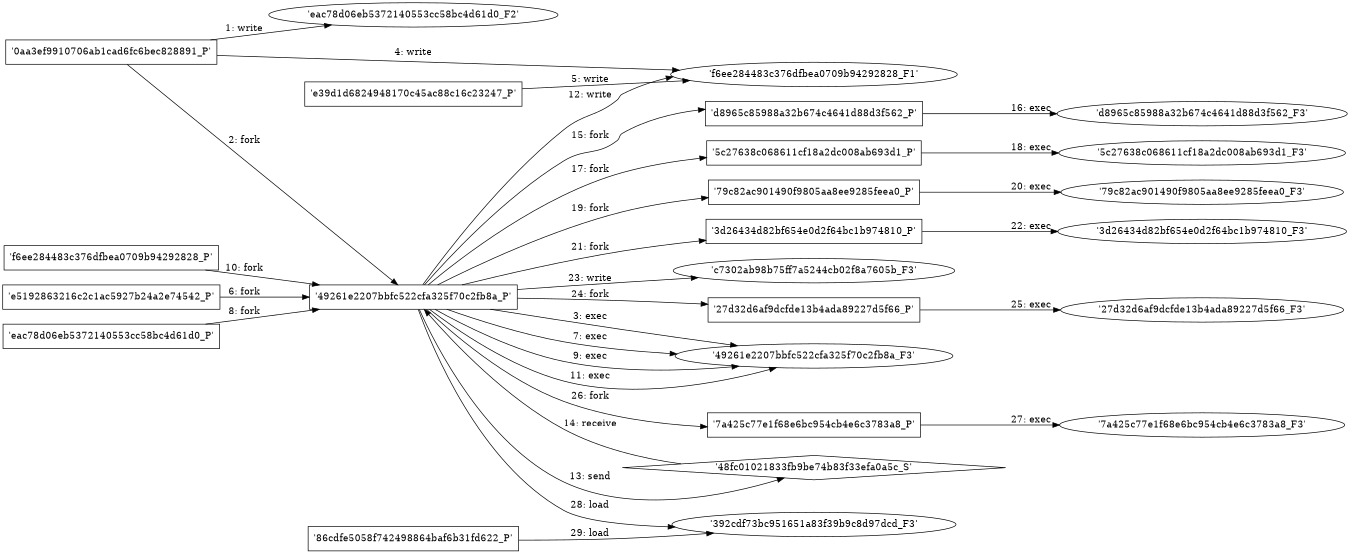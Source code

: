 digraph "D:\Learning\Paper\apt\基于CTI的攻击预警\Dataset\攻击图\ASGfromALLCTI\Sefnit’s Tor botnet C&C details.dot" {
rankdir="LR"
size="9"
fixedsize="false"
splines="true"
nodesep=0.3
ranksep=0
fontsize=10
overlap="scalexy"
engine= "neato"
	"'eac78d06eb5372140553cc58bc4d61d0_F2'" [node_type=file shape=ellipse]
	"'0aa3ef9910706ab1cad6fc6bec828891_P'" [node_type=Process shape=box]
	"'0aa3ef9910706ab1cad6fc6bec828891_P'" -> "'eac78d06eb5372140553cc58bc4d61d0_F2'" [label="1: write"]
	"'0aa3ef9910706ab1cad6fc6bec828891_P'" [node_type=Process shape=box]
	"'49261e2207bbfc522cfa325f70c2fb8a_P'" [node_type=Process shape=box]
	"'0aa3ef9910706ab1cad6fc6bec828891_P'" -> "'49261e2207bbfc522cfa325f70c2fb8a_P'" [label="2: fork"]
	"'49261e2207bbfc522cfa325f70c2fb8a_P'" [node_type=Process shape=box]
	"'49261e2207bbfc522cfa325f70c2fb8a_F3'" [node_type=File shape=ellipse]
	"'49261e2207bbfc522cfa325f70c2fb8a_P'" -> "'49261e2207bbfc522cfa325f70c2fb8a_F3'" [label="3: exec"]
	"'f6ee284483c376dfbea0709b94292828_F1'" [node_type=file shape=ellipse]
	"'0aa3ef9910706ab1cad6fc6bec828891_P'" [node_type=Process shape=box]
	"'0aa3ef9910706ab1cad6fc6bec828891_P'" -> "'f6ee284483c376dfbea0709b94292828_F1'" [label="4: write"]
	"'f6ee284483c376dfbea0709b94292828_F1'" [node_type=file shape=ellipse]
	"'e39d1d6824948170c45ac88c16c23247_P'" [node_type=Process shape=box]
	"'e39d1d6824948170c45ac88c16c23247_P'" -> "'f6ee284483c376dfbea0709b94292828_F1'" [label="5: write"]
	"'e5192863216c2c1ac5927b24a2e74542_P'" [node_type=Process shape=box]
	"'49261e2207bbfc522cfa325f70c2fb8a_P'" [node_type=Process shape=box]
	"'e5192863216c2c1ac5927b24a2e74542_P'" -> "'49261e2207bbfc522cfa325f70c2fb8a_P'" [label="6: fork"]
	"'49261e2207bbfc522cfa325f70c2fb8a_P'" [node_type=Process shape=box]
	"'49261e2207bbfc522cfa325f70c2fb8a_F3'" [node_type=File shape=ellipse]
	"'49261e2207bbfc522cfa325f70c2fb8a_P'" -> "'49261e2207bbfc522cfa325f70c2fb8a_F3'" [label="7: exec"]
	"'eac78d06eb5372140553cc58bc4d61d0_P'" [node_type=Process shape=box]
	"'49261e2207bbfc522cfa325f70c2fb8a_P'" [node_type=Process shape=box]
	"'eac78d06eb5372140553cc58bc4d61d0_P'" -> "'49261e2207bbfc522cfa325f70c2fb8a_P'" [label="8: fork"]
	"'49261e2207bbfc522cfa325f70c2fb8a_P'" [node_type=Process shape=box]
	"'49261e2207bbfc522cfa325f70c2fb8a_F3'" [node_type=File shape=ellipse]
	"'49261e2207bbfc522cfa325f70c2fb8a_P'" -> "'49261e2207bbfc522cfa325f70c2fb8a_F3'" [label="9: exec"]
	"'f6ee284483c376dfbea0709b94292828_P'" [node_type=Process shape=box]
	"'49261e2207bbfc522cfa325f70c2fb8a_P'" [node_type=Process shape=box]
	"'f6ee284483c376dfbea0709b94292828_P'" -> "'49261e2207bbfc522cfa325f70c2fb8a_P'" [label="10: fork"]
	"'49261e2207bbfc522cfa325f70c2fb8a_P'" [node_type=Process shape=box]
	"'49261e2207bbfc522cfa325f70c2fb8a_F3'" [node_type=File shape=ellipse]
	"'49261e2207bbfc522cfa325f70c2fb8a_P'" -> "'49261e2207bbfc522cfa325f70c2fb8a_F3'" [label="11: exec"]
	"'f6ee284483c376dfbea0709b94292828_F1'" [node_type=file shape=ellipse]
	"'49261e2207bbfc522cfa325f70c2fb8a_P'" [node_type=Process shape=box]
	"'49261e2207bbfc522cfa325f70c2fb8a_P'" -> "'f6ee284483c376dfbea0709b94292828_F1'" [label="12: write"]
	"'48fc01021833fb9be74b83f33efa0a5c_S'" [node_type=Socket shape=diamond]
	"'49261e2207bbfc522cfa325f70c2fb8a_P'" [node_type=Process shape=box]
	"'49261e2207bbfc522cfa325f70c2fb8a_P'" -> "'48fc01021833fb9be74b83f33efa0a5c_S'" [label="13: send"]
	"'48fc01021833fb9be74b83f33efa0a5c_S'" -> "'49261e2207bbfc522cfa325f70c2fb8a_P'" [label="14: receive"]
	"'49261e2207bbfc522cfa325f70c2fb8a_P'" [node_type=Process shape=box]
	"'d8965c85988a32b674c4641d88d3f562_P'" [node_type=Process shape=box]
	"'49261e2207bbfc522cfa325f70c2fb8a_P'" -> "'d8965c85988a32b674c4641d88d3f562_P'" [label="15: fork"]
	"'d8965c85988a32b674c4641d88d3f562_P'" [node_type=Process shape=box]
	"'d8965c85988a32b674c4641d88d3f562_F3'" [node_type=File shape=ellipse]
	"'d8965c85988a32b674c4641d88d3f562_P'" -> "'d8965c85988a32b674c4641d88d3f562_F3'" [label="16: exec"]
	"'49261e2207bbfc522cfa325f70c2fb8a_P'" [node_type=Process shape=box]
	"'5c27638c068611cf18a2dc008ab693d1_P'" [node_type=Process shape=box]
	"'49261e2207bbfc522cfa325f70c2fb8a_P'" -> "'5c27638c068611cf18a2dc008ab693d1_P'" [label="17: fork"]
	"'5c27638c068611cf18a2dc008ab693d1_P'" [node_type=Process shape=box]
	"'5c27638c068611cf18a2dc008ab693d1_F3'" [node_type=File shape=ellipse]
	"'5c27638c068611cf18a2dc008ab693d1_P'" -> "'5c27638c068611cf18a2dc008ab693d1_F3'" [label="18: exec"]
	"'49261e2207bbfc522cfa325f70c2fb8a_P'" [node_type=Process shape=box]
	"'79c82ac901490f9805aa8ee9285feea0_P'" [node_type=Process shape=box]
	"'49261e2207bbfc522cfa325f70c2fb8a_P'" -> "'79c82ac901490f9805aa8ee9285feea0_P'" [label="19: fork"]
	"'79c82ac901490f9805aa8ee9285feea0_P'" [node_type=Process shape=box]
	"'79c82ac901490f9805aa8ee9285feea0_F3'" [node_type=File shape=ellipse]
	"'79c82ac901490f9805aa8ee9285feea0_P'" -> "'79c82ac901490f9805aa8ee9285feea0_F3'" [label="20: exec"]
	"'49261e2207bbfc522cfa325f70c2fb8a_P'" [node_type=Process shape=box]
	"'3d26434d82bf654e0d2f64bc1b974810_P'" [node_type=Process shape=box]
	"'49261e2207bbfc522cfa325f70c2fb8a_P'" -> "'3d26434d82bf654e0d2f64bc1b974810_P'" [label="21: fork"]
	"'3d26434d82bf654e0d2f64bc1b974810_P'" [node_type=Process shape=box]
	"'3d26434d82bf654e0d2f64bc1b974810_F3'" [node_type=File shape=ellipse]
	"'3d26434d82bf654e0d2f64bc1b974810_P'" -> "'3d26434d82bf654e0d2f64bc1b974810_F3'" [label="22: exec"]
	"'c7302ab98b75ff7a5244cb02f8a7605b_F3'" [node_type=file shape=ellipse]
	"'49261e2207bbfc522cfa325f70c2fb8a_P'" [node_type=Process shape=box]
	"'49261e2207bbfc522cfa325f70c2fb8a_P'" -> "'c7302ab98b75ff7a5244cb02f8a7605b_F3'" [label="23: write"]
	"'49261e2207bbfc522cfa325f70c2fb8a_P'" [node_type=Process shape=box]
	"'27d32d6af9dcfde13b4ada89227d5f66_P'" [node_type=Process shape=box]
	"'49261e2207bbfc522cfa325f70c2fb8a_P'" -> "'27d32d6af9dcfde13b4ada89227d5f66_P'" [label="24: fork"]
	"'27d32d6af9dcfde13b4ada89227d5f66_P'" [node_type=Process shape=box]
	"'27d32d6af9dcfde13b4ada89227d5f66_F3'" [node_type=File shape=ellipse]
	"'27d32d6af9dcfde13b4ada89227d5f66_P'" -> "'27d32d6af9dcfde13b4ada89227d5f66_F3'" [label="25: exec"]
	"'49261e2207bbfc522cfa325f70c2fb8a_P'" [node_type=Process shape=box]
	"'7a425c77e1f68e6bc954cb4e6c3783a8_P'" [node_type=Process shape=box]
	"'49261e2207bbfc522cfa325f70c2fb8a_P'" -> "'7a425c77e1f68e6bc954cb4e6c3783a8_P'" [label="26: fork"]
	"'7a425c77e1f68e6bc954cb4e6c3783a8_P'" [node_type=Process shape=box]
	"'7a425c77e1f68e6bc954cb4e6c3783a8_F3'" [node_type=File shape=ellipse]
	"'7a425c77e1f68e6bc954cb4e6c3783a8_P'" -> "'7a425c77e1f68e6bc954cb4e6c3783a8_F3'" [label="27: exec"]
	"'392cdf73bc951651a83f39b9c8d97dcd_F3'" [node_type=file shape=ellipse]
	"'49261e2207bbfc522cfa325f70c2fb8a_P'" [node_type=Process shape=box]
	"'49261e2207bbfc522cfa325f70c2fb8a_P'" -> "'392cdf73bc951651a83f39b9c8d97dcd_F3'" [label="28: load"]
	"'392cdf73bc951651a83f39b9c8d97dcd_F3'" [node_type=file shape=ellipse]
	"'86cdfe5058f742498864baf6b31fd622_P'" [node_type=Process shape=box]
	"'86cdfe5058f742498864baf6b31fd622_P'" -> "'392cdf73bc951651a83f39b9c8d97dcd_F3'" [label="29: load"]
}

